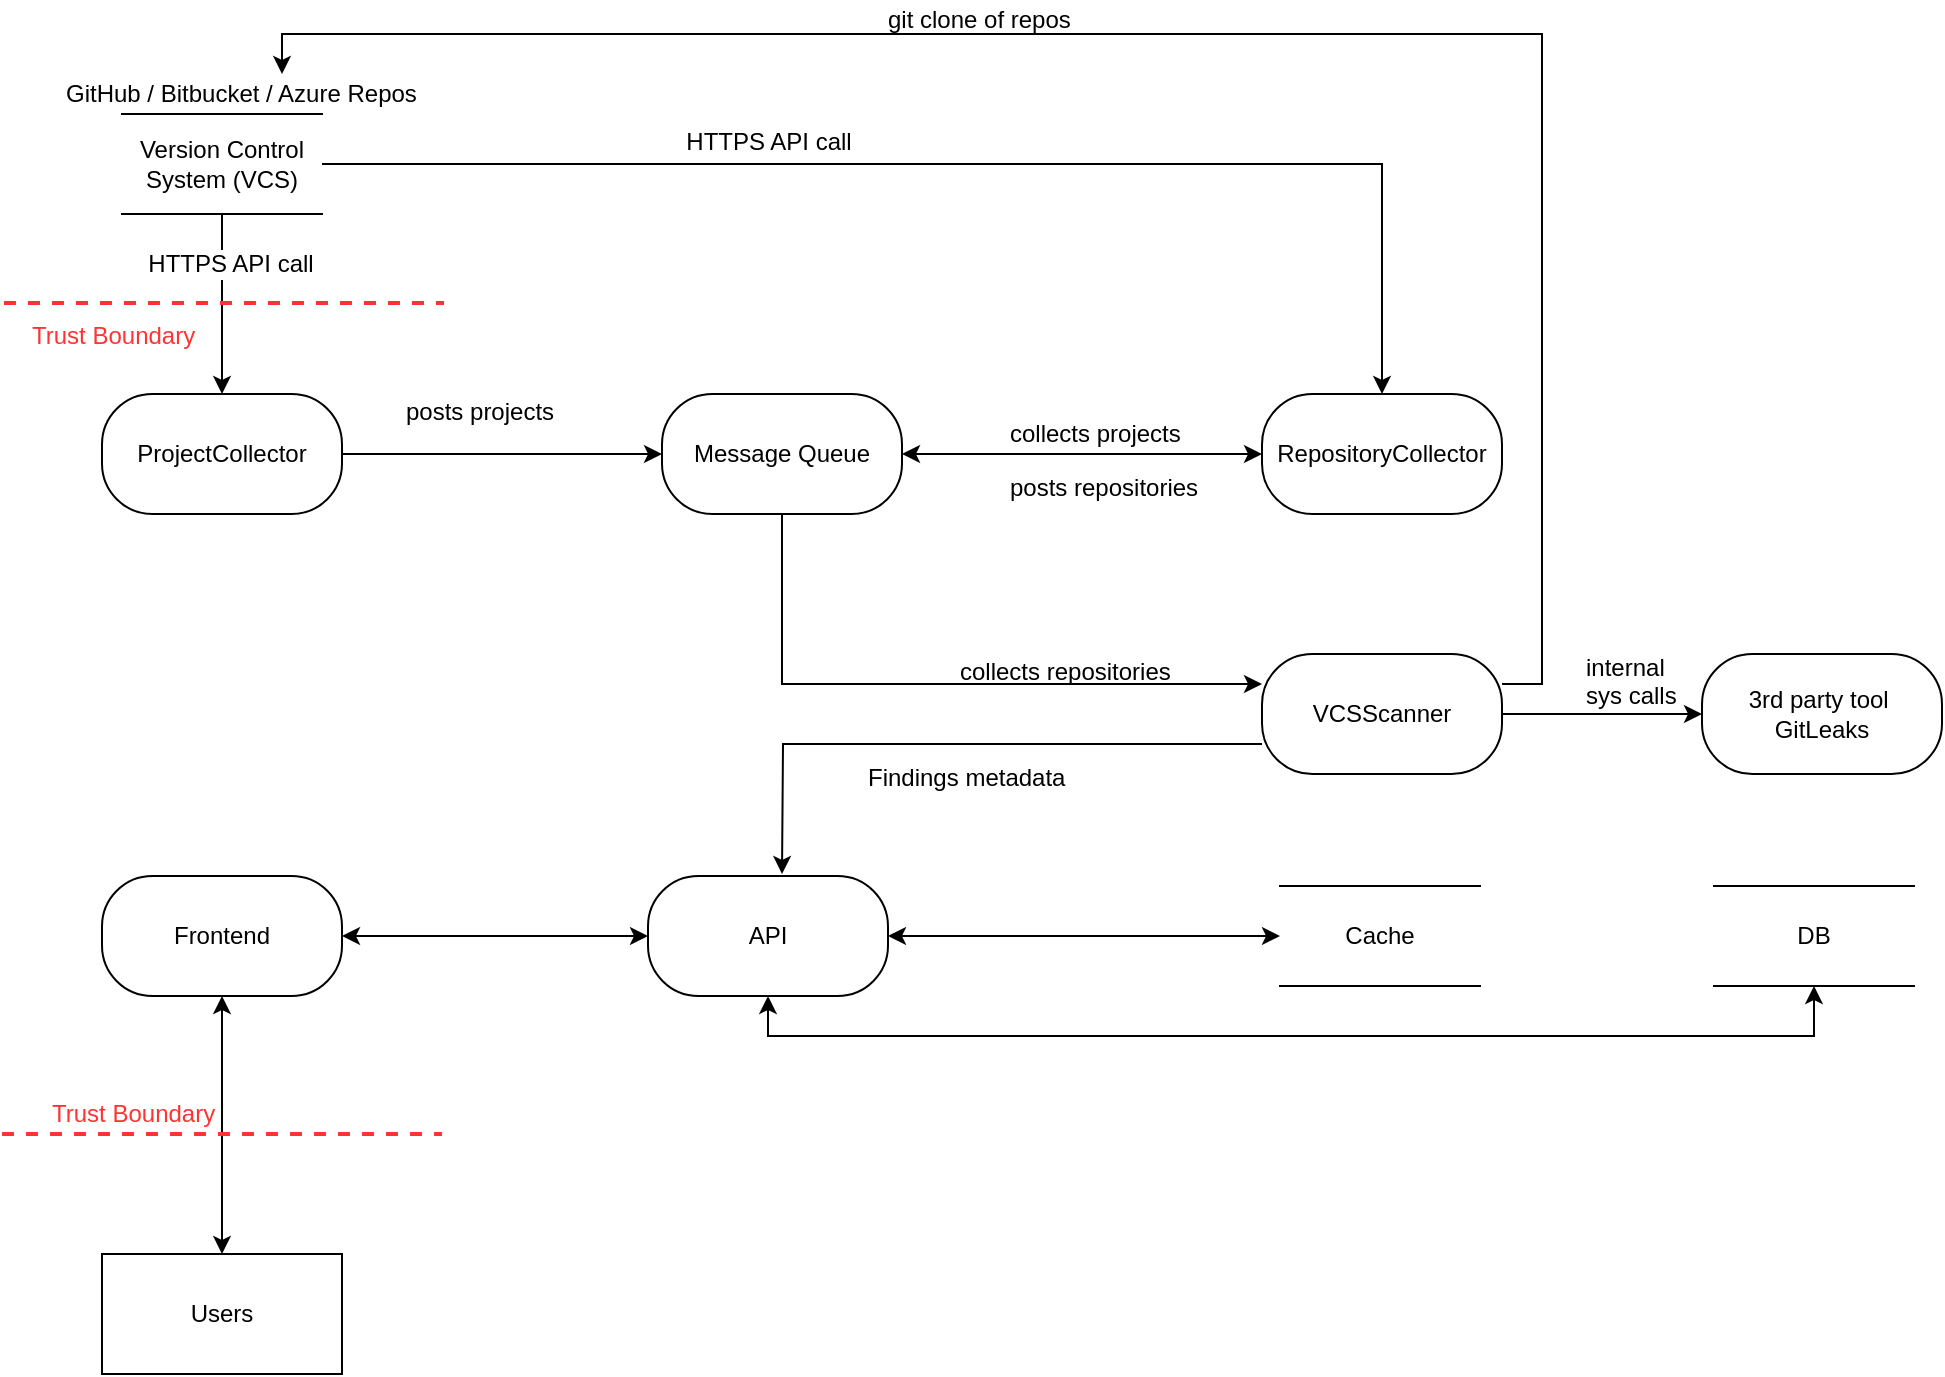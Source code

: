<mxfile version="11.1.4" type="device"><diagram id="e3Z3QoSDVxlJ71gHjlJn" name="RESC-Threatmodel"><mxGraphModel dx="1845" dy="1813" grid="1" gridSize="10" guides="1" tooltips="1" connect="1" arrows="1" fold="1" page="1" pageScale="1" pageWidth="827" pageHeight="1169" math="0" shadow="0"><root><mxCell id="MQHigzkM8EHz_ubA3nAY-0"/><mxCell id="MQHigzkM8EHz_ubA3nAY-1" parent="MQHigzkM8EHz_ubA3nAY-0"/><mxCell id="5c-EeO2lvCa9jVqI98sg-0" style="edgeStyle=orthogonalEdgeStyle;curved=1;rounded=0;orthogonalLoop=1;jettySize=auto;html=1;exitX=1;exitY=0.5;exitDx=0;exitDy=0;entryX=0;entryY=0.5;entryDx=0;entryDy=0;" parent="MQHigzkM8EHz_ubA3nAY-1" source="DhlUUmyTcdn2dTrl1TI1-0" target="hQkECDE7z6ju0Q2phRBC-0" edge="1"><mxGeometry relative="1" as="geometry"/></mxCell><mxCell id="DhlUUmyTcdn2dTrl1TI1-0" value="ProjectCollector" style="rounded=1;whiteSpace=wrap;html=1;arcSize=42;" parent="MQHigzkM8EHz_ubA3nAY-1" vertex="1"><mxGeometry x="-750" y="160" width="120" height="60" as="geometry"/></mxCell><mxCell id="w8KSeX1TgvmjHCPujEKM-0" style="edgeStyle=orthogonalEdgeStyle;curved=1;rounded=0;orthogonalLoop=1;jettySize=auto;html=1;exitX=1;exitY=0.5;exitDx=0;exitDy=0;entryX=0;entryY=0.5;entryDx=0;entryDy=0;startArrow=classic;startFill=1;" parent="MQHigzkM8EHz_ubA3nAY-1" source="hQkECDE7z6ju0Q2phRBC-0" target="5c-EeO2lvCa9jVqI98sg-1" edge="1"><mxGeometry relative="1" as="geometry"/></mxCell><mxCell id="eUSyx2FJ44HbhmQkr4Fe-4" style="edgeStyle=orthogonalEdgeStyle;rounded=0;orthogonalLoop=1;jettySize=auto;html=1;exitX=0.5;exitY=1;exitDx=0;exitDy=0;entryX=0;entryY=0.25;entryDx=0;entryDy=0;startArrow=none;startFill=0;" parent="MQHigzkM8EHz_ubA3nAY-1" source="hQkECDE7z6ju0Q2phRBC-0" target="eUSyx2FJ44HbhmQkr4Fe-0" edge="1"><mxGeometry relative="1" as="geometry"/></mxCell><mxCell id="hQkECDE7z6ju0Q2phRBC-0" value="Message Queue" style="rounded=1;whiteSpace=wrap;html=1;arcSize=42;" parent="MQHigzkM8EHz_ubA3nAY-1" vertex="1"><mxGeometry x="-470" y="160" width="120" height="60" as="geometry"/></mxCell><mxCell id="5c-EeO2lvCa9jVqI98sg-1" value="RepositoryCollector" style="rounded=1;whiteSpace=wrap;html=1;arcSize=42;" parent="MQHigzkM8EHz_ubA3nAY-1" vertex="1"><mxGeometry x="-170" y="160" width="120" height="60" as="geometry"/></mxCell><mxCell id="bHezURtali2FK64eSrvl-1" style="edgeStyle=orthogonalEdgeStyle;rounded=0;orthogonalLoop=1;jettySize=auto;html=1;exitX=0;exitY=0.75;exitDx=0;exitDy=0;startArrow=none;startFill=0;endArrow=classic;endFill=1;" parent="MQHigzkM8EHz_ubA3nAY-1" source="eUSyx2FJ44HbhmQkr4Fe-0" edge="1"><mxGeometry relative="1" as="geometry"><mxPoint x="-410" y="400" as="targetPoint"/></mxGeometry></mxCell><mxCell id="sCQKGmL21PPOP4JfneRN-0" style="edgeStyle=orthogonalEdgeStyle;rounded=0;orthogonalLoop=1;jettySize=auto;html=1;exitX=1;exitY=0.5;exitDx=0;exitDy=0;entryX=0;entryY=0.5;entryDx=0;entryDy=0;startArrow=none;startFill=0;endArrow=classic;endFill=1;strokeColor=#000000;strokeWidth=1;" parent="MQHigzkM8EHz_ubA3nAY-1" source="eUSyx2FJ44HbhmQkr4Fe-0" target="aizrnZIS2VcjgBWU738W-0" edge="1"><mxGeometry relative="1" as="geometry"/></mxCell><mxCell id="mmXcCwApits8U_E3ntoV-11" style="edgeStyle=orthogonalEdgeStyle;rounded=0;orthogonalLoop=1;jettySize=auto;html=1;exitX=1;exitY=0.25;exitDx=0;exitDy=0;entryX=0.579;entryY=0;entryDx=0;entryDy=0;entryPerimeter=0;startArrow=none;startFill=0;endArrow=classic;endFill=1;strokeColor=#000000;strokeWidth=1;" parent="MQHigzkM8EHz_ubA3nAY-1" source="eUSyx2FJ44HbhmQkr4Fe-0" target="FAj6aNJMLu-jztDfSUd2-1" edge="1"><mxGeometry relative="1" as="geometry"/></mxCell><mxCell id="eUSyx2FJ44HbhmQkr4Fe-0" value="VCSScanner" style="rounded=1;whiteSpace=wrap;html=1;arcSize=42;" parent="MQHigzkM8EHz_ubA3nAY-1" vertex="1"><mxGeometry x="-170" y="290" width="120" height="60" as="geometry"/></mxCell><mxCell id="bHezURtali2FK64eSrvl-0" style="edgeStyle=orthogonalEdgeStyle;rounded=0;orthogonalLoop=1;jettySize=auto;html=1;exitX=1;exitY=0.5;exitDx=0;exitDy=0;startArrow=classic;startFill=1;endArrow=classic;endFill=1;" parent="MQHigzkM8EHz_ubA3nAY-1" source="EUYO-srNS8tecuwPnLZ1-0" target="NGqyLIOlS-KOtb9qKeWy-0" edge="1"><mxGeometry relative="1" as="geometry"/></mxCell><mxCell id="sCQKGmL21PPOP4JfneRN-4" style="edgeStyle=orthogonalEdgeStyle;rounded=0;orthogonalLoop=1;jettySize=auto;html=1;exitX=0.5;exitY=1;exitDx=0;exitDy=0;entryX=0.5;entryY=1;entryDx=0;entryDy=0;startArrow=classic;startFill=1;endArrow=classic;endFill=1;strokeColor=#000000;strokeWidth=1;" parent="MQHigzkM8EHz_ubA3nAY-1" source="EUYO-srNS8tecuwPnLZ1-0" target="sCQKGmL21PPOP4JfneRN-1" edge="1"><mxGeometry relative="1" as="geometry"/></mxCell><mxCell id="EUYO-srNS8tecuwPnLZ1-0" value="API" style="rounded=1;whiteSpace=wrap;html=1;arcSize=42;" parent="MQHigzkM8EHz_ubA3nAY-1" vertex="1"><mxGeometry x="-477" y="401" width="120" height="60" as="geometry"/></mxCell><mxCell id="NGqyLIOlS-KOtb9qKeWy-0" value="Cache" style="shape=partialRectangle;whiteSpace=wrap;html=1;left=0;right=0;fillColor=none;" parent="MQHigzkM8EHz_ubA3nAY-1" vertex="1"><mxGeometry x="-161" y="406" width="100" height="50" as="geometry"/></mxCell><mxCell id="IUDUmi2vNgdLH4ag62Fp-1" style="edgeStyle=orthogonalEdgeStyle;rounded=0;orthogonalLoop=1;jettySize=auto;html=1;exitX=1;exitY=0.5;exitDx=0;exitDy=0;entryX=0;entryY=0.5;entryDx=0;entryDy=0;startArrow=classic;startFill=1;endArrow=classic;endFill=1;" parent="MQHigzkM8EHz_ubA3nAY-1" source="IUDUmi2vNgdLH4ag62Fp-0" target="EUYO-srNS8tecuwPnLZ1-0" edge="1"><mxGeometry relative="1" as="geometry"/></mxCell><mxCell id="IUDUmi2vNgdLH4ag62Fp-0" value="Frontend" style="rounded=1;whiteSpace=wrap;html=1;arcSize=42;" parent="MQHigzkM8EHz_ubA3nAY-1" vertex="1"><mxGeometry x="-750" y="401" width="120" height="60" as="geometry"/></mxCell><mxCell id="eLSliXktSuW9K2nEg9fK-1" style="edgeStyle=orthogonalEdgeStyle;rounded=0;orthogonalLoop=1;jettySize=auto;html=1;exitX=0.5;exitY=0;exitDx=0;exitDy=0;entryX=0.5;entryY=1;entryDx=0;entryDy=0;startArrow=classic;startFill=1;endArrow=classic;endFill=1;" parent="MQHigzkM8EHz_ubA3nAY-1" source="eLSliXktSuW9K2nEg9fK-0" target="IUDUmi2vNgdLH4ag62Fp-0" edge="1"><mxGeometry relative="1" as="geometry"/></mxCell><mxCell id="eLSliXktSuW9K2nEg9fK-0" value="Users" style="rounded=0;whiteSpace=wrap;html=1;" parent="MQHigzkM8EHz_ubA3nAY-1" vertex="1"><mxGeometry x="-750" y="590" width="120" height="60" as="geometry"/></mxCell><mxCell id="eLSliXktSuW9K2nEg9fK-2" value="" style="endArrow=none;dashed=1;html=1;strokeWidth=2;strokeColor=#FF3333;" parent="MQHigzkM8EHz_ubA3nAY-1" edge="1"><mxGeometry width="50" height="50" relative="1" as="geometry"><mxPoint x="-800" y="530" as="sourcePoint"/><mxPoint x="-580" y="530" as="targetPoint"/></mxGeometry></mxCell><mxCell id="JAcQYvL5l73ASWRVOraH-0" style="edgeStyle=orthogonalEdgeStyle;rounded=0;orthogonalLoop=1;jettySize=auto;html=1;exitX=0.5;exitY=1;exitDx=0;exitDy=0;entryX=0.5;entryY=0;entryDx=0;entryDy=0;startArrow=none;startFill=0;endArrow=classic;endFill=1;strokeWidth=1;" parent="MQHigzkM8EHz_ubA3nAY-1" source="FAj6aNJMLu-jztDfSUd2-0" target="DhlUUmyTcdn2dTrl1TI1-0" edge="1"><mxGeometry relative="1" as="geometry"/></mxCell><mxCell id="bQcycZiIxSk48c--w9FU-0" value="HTTPS API call" style="text;html=1;resizable=0;points=[];align=center;verticalAlign=middle;labelBackgroundColor=#ffffff;" parent="JAcQYvL5l73ASWRVOraH-0" vertex="1" connectable="0"><mxGeometry x="-0.447" y="4" relative="1" as="geometry"><mxPoint as="offset"/></mxGeometry></mxCell><mxCell id="alxZq40lzT1vcWORX20j-0" style="edgeStyle=orthogonalEdgeStyle;rounded=0;orthogonalLoop=1;jettySize=auto;html=1;exitX=1;exitY=0.5;exitDx=0;exitDy=0;entryX=0.5;entryY=0;entryDx=0;entryDy=0;startArrow=none;startFill=0;endArrow=classic;endFill=1;strokeColor=#000000;strokeWidth=1;" parent="MQHigzkM8EHz_ubA3nAY-1" source="FAj6aNJMLu-jztDfSUd2-0" target="5c-EeO2lvCa9jVqI98sg-1" edge="1"><mxGeometry relative="1" as="geometry"/></mxCell><mxCell id="FAj6aNJMLu-jztDfSUd2-0" value="Version Control System (VCS)" style="shape=partialRectangle;whiteSpace=wrap;html=1;left=0;right=0;fillColor=none;" parent="MQHigzkM8EHz_ubA3nAY-1" vertex="1"><mxGeometry x="-740" y="20" width="100" height="50" as="geometry"/></mxCell><mxCell id="FAj6aNJMLu-jztDfSUd2-1" value="GitHub / Bitbucket / Azure Repos" style="text;html=1;resizable=0;points=[];autosize=1;align=left;verticalAlign=top;spacingTop=-4;" parent="MQHigzkM8EHz_ubA3nAY-1" vertex="1"><mxGeometry x="-770" width="190" height="20" as="geometry"/></mxCell><mxCell id="Ht6h5-8M0BYTIw6j23PI-0" value="" style="endArrow=none;dashed=1;html=1;strokeWidth=2;strokeColor=#FF3333;" parent="MQHigzkM8EHz_ubA3nAY-1" edge="1"><mxGeometry width="50" height="50" relative="1" as="geometry"><mxPoint x="-799" y="114.5" as="sourcePoint"/><mxPoint x="-579" y="114.5" as="targetPoint"/></mxGeometry></mxCell><mxCell id="aizrnZIS2VcjgBWU738W-0" value="3rd party tool&amp;nbsp;&lt;br&gt;GitLeaks" style="rounded=1;whiteSpace=wrap;html=1;arcSize=42;" parent="MQHigzkM8EHz_ubA3nAY-1" vertex="1"><mxGeometry x="50" y="290" width="120" height="60" as="geometry"/></mxCell><mxCell id="sCQKGmL21PPOP4JfneRN-1" value="DB" style="shape=partialRectangle;whiteSpace=wrap;html=1;left=0;right=0;fillColor=none;" parent="MQHigzkM8EHz_ubA3nAY-1" vertex="1"><mxGeometry x="56" y="406" width="100" height="50" as="geometry"/></mxCell><mxCell id="5PkQirh6hwtQm5U-sZC5-0" value="internal &lt;br&gt;sys calls" style="text;html=1;resizable=0;points=[];autosize=1;align=left;verticalAlign=top;spacingTop=-4;" parent="MQHigzkM8EHz_ubA3nAY-1" vertex="1"><mxGeometry x="-10" y="287" width="60" height="30" as="geometry"/></mxCell><mxCell id="Ji49K9gO_My1lHYWLC6D-0" value="Findings metadata" style="text;html=1;resizable=0;points=[];autosize=1;align=left;verticalAlign=top;spacingTop=-4;" parent="MQHigzkM8EHz_ubA3nAY-1" vertex="1"><mxGeometry x="-369" y="342" width="110" height="20" as="geometry"/></mxCell><mxCell id="mmXcCwApits8U_E3ntoV-0" value="posts projects" style="text;html=1;resizable=0;points=[];autosize=1;align=left;verticalAlign=top;spacingTop=-4;" parent="MQHigzkM8EHz_ubA3nAY-1" vertex="1"><mxGeometry x="-600" y="159" width="90" height="20" as="geometry"/></mxCell><mxCell id="mmXcCwApits8U_E3ntoV-1" value="HTTPS API call" style="text;html=1;resizable=0;points=[];align=center;verticalAlign=middle;labelBackgroundColor=#ffffff;" parent="MQHigzkM8EHz_ubA3nAY-1" vertex="1" connectable="0"><mxGeometry x="-417.206" y="34.176" as="geometry"><mxPoint as="offset"/></mxGeometry></mxCell><mxCell id="mmXcCwApits8U_E3ntoV-2" value="collects projects" style="text;html=1;resizable=0;points=[];autosize=1;align=left;verticalAlign=top;spacingTop=-4;" parent="MQHigzkM8EHz_ubA3nAY-1" vertex="1"><mxGeometry x="-298" y="170" width="100" height="20" as="geometry"/></mxCell><mxCell id="mmXcCwApits8U_E3ntoV-3" value="posts repositories" style="text;html=1;resizable=0;points=[];autosize=1;align=left;verticalAlign=top;spacingTop=-4;" parent="MQHigzkM8EHz_ubA3nAY-1" vertex="1"><mxGeometry x="-298" y="197" width="110" height="20" as="geometry"/></mxCell><mxCell id="mmXcCwApits8U_E3ntoV-6" value="collects repositories" style="text;html=1;resizable=0;points=[];autosize=1;align=left;verticalAlign=top;spacingTop=-4;" parent="MQHigzkM8EHz_ubA3nAY-1" vertex="1"><mxGeometry x="-323" y="289" width="120" height="20" as="geometry"/></mxCell><mxCell id="mmXcCwApits8U_E3ntoV-12" value="git clone of repos" style="text;html=1;resizable=0;points=[];autosize=1;align=left;verticalAlign=top;spacingTop=-4;" parent="MQHigzkM8EHz_ubA3nAY-1" vertex="1"><mxGeometry x="-359" y="-37" width="110" height="20" as="geometry"/></mxCell><mxCell id="1vwhYag_QUhllwdudhE0-0" value="&lt;font color=&quot;#ff3333&quot;&gt;Trust Boundary&lt;/font&gt;" style="text;html=1;resizable=0;points=[];autosize=1;align=left;verticalAlign=top;spacingTop=-4;" parent="MQHigzkM8EHz_ubA3nAY-1" vertex="1"><mxGeometry x="-787" y="121" width="100" height="20" as="geometry"/></mxCell><mxCell id="1vwhYag_QUhllwdudhE0-1" value="&lt;font color=&quot;#ff3333&quot;&gt;Trust Boundary&lt;/font&gt;" style="text;html=1;resizable=0;points=[];autosize=1;align=left;verticalAlign=top;spacingTop=-4;" parent="MQHigzkM8EHz_ubA3nAY-1" vertex="1"><mxGeometry x="-777" y="510" width="100" height="20" as="geometry"/></mxCell></root></mxGraphModel></diagram></mxfile>